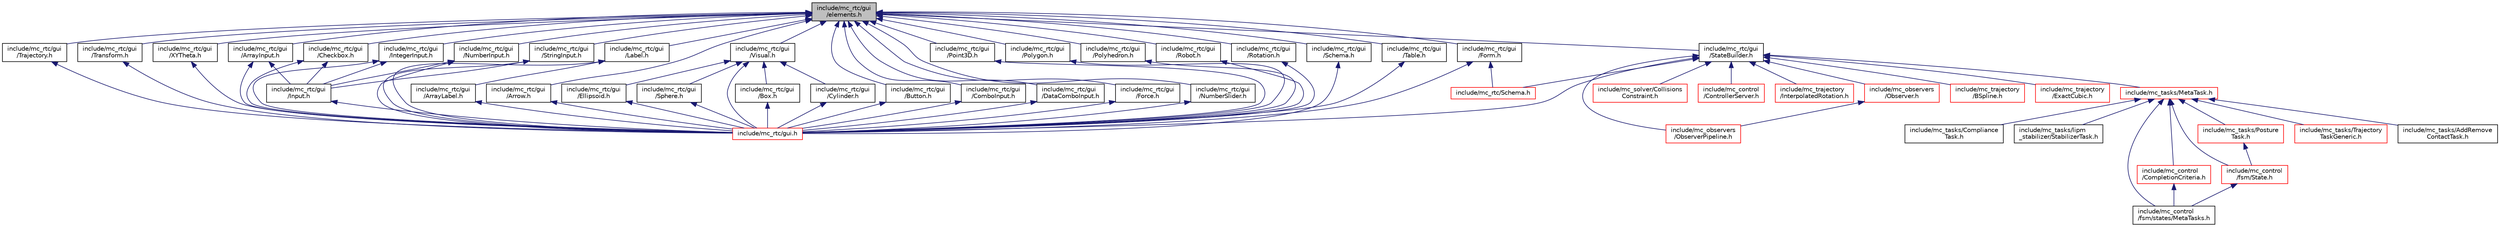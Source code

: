 digraph "include/mc_rtc/gui/elements.h"
{
 // INTERACTIVE_SVG=YES
 // LATEX_PDF_SIZE
  edge [fontname="Helvetica",fontsize="10",labelfontname="Helvetica",labelfontsize="10"];
  node [fontname="Helvetica",fontsize="10",shape=record];
  Node1 [label="include/mc_rtc/gui\l/elements.h",height=0.2,width=0.4,color="black", fillcolor="grey75", style="filled", fontcolor="black",tooltip=" "];
  Node1 -> Node2 [dir="back",color="midnightblue",fontsize="10",style="solid",fontname="Helvetica"];
  Node2 [label="include/mc_rtc/gui\l/StateBuilder.h",height=0.2,width=0.4,color="black", fillcolor="white", style="filled",URL="$StateBuilder_8h.html",tooltip=" "];
  Node2 -> Node3 [dir="back",color="midnightblue",fontsize="10",style="solid",fontname="Helvetica"];
  Node3 [label="include/mc_tasks/MetaTask.h",height=0.2,width=0.4,color="red", fillcolor="white", style="filled",URL="$MetaTask_8h.html",tooltip=" "];
  Node3 -> Node4 [dir="back",color="midnightblue",fontsize="10",style="solid",fontname="Helvetica"];
  Node4 [label="include/mc_control\l/CompletionCriteria.h",height=0.2,width=0.4,color="red", fillcolor="white", style="filled",URL="$CompletionCriteria_8h.html",tooltip=" "];
  Node4 -> Node5 [dir="back",color="midnightblue",fontsize="10",style="solid",fontname="Helvetica"];
  Node5 [label="include/mc_control\l/fsm/states/MetaTasks.h",height=0.2,width=0.4,color="black", fillcolor="white", style="filled",URL="$MetaTasks_8h.html",tooltip=" "];
  Node3 -> Node7 [dir="back",color="midnightblue",fontsize="10",style="solid",fontname="Helvetica"];
  Node7 [label="include/mc_tasks/Posture\lTask.h",height=0.2,width=0.4,color="red", fillcolor="white", style="filled",URL="$PostureTask_8h.html",tooltip=" "];
  Node7 -> Node24 [dir="back",color="midnightblue",fontsize="10",style="solid",fontname="Helvetica"];
  Node24 [label="include/mc_control\l/fsm/State.h",height=0.2,width=0.4,color="red", fillcolor="white", style="filled",URL="$State_8h.html",tooltip=" "];
  Node24 -> Node5 [dir="back",color="midnightblue",fontsize="10",style="solid",fontname="Helvetica"];
  Node3 -> Node24 [dir="back",color="midnightblue",fontsize="10",style="solid",fontname="Helvetica"];
  Node3 -> Node38 [dir="back",color="midnightblue",fontsize="10",style="solid",fontname="Helvetica"];
  Node38 [label="include/mc_tasks/Trajectory\lTaskGeneric.h",height=0.2,width=0.4,color="red", fillcolor="white", style="filled",URL="$TrajectoryTaskGeneric_8h.html",tooltip=" "];
  Node3 -> Node5 [dir="back",color="midnightblue",fontsize="10",style="solid",fontname="Helvetica"];
  Node3 -> Node65 [dir="back",color="midnightblue",fontsize="10",style="solid",fontname="Helvetica"];
  Node65 [label="include/mc_tasks/AddRemove\lContactTask.h",height=0.2,width=0.4,color="black", fillcolor="white", style="filled",URL="$AddRemoveContactTask_8h.html",tooltip=" "];
  Node3 -> Node41 [dir="back",color="midnightblue",fontsize="10",style="solid",fontname="Helvetica"];
  Node41 [label="include/mc_tasks/Compliance\lTask.h",height=0.2,width=0.4,color="black", fillcolor="white", style="filled",URL="$ComplianceTask_8h.html",tooltip=" "];
  Node3 -> Node43 [dir="back",color="midnightblue",fontsize="10",style="solid",fontname="Helvetica"];
  Node43 [label="include/mc_tasks/lipm\l_stabilizer/StabilizerTask.h",height=0.2,width=0.4,color="black", fillcolor="white", style="filled",URL="$StabilizerTask_8h.html",tooltip=" "];
  Node2 -> Node67 [dir="back",color="midnightblue",fontsize="10",style="solid",fontname="Helvetica"];
  Node67 [label="include/mc_rtc/Schema.h",height=0.2,width=0.4,color="red", fillcolor="white", style="filled",URL="$Schema_8h.html",tooltip=" "];
  Node2 -> Node116 [dir="back",color="midnightblue",fontsize="10",style="solid",fontname="Helvetica"];
  Node116 [label="include/mc_observers\l/Observer.h",height=0.2,width=0.4,color="red", fillcolor="white", style="filled",URL="$Observer_8h.html",tooltip=" "];
  Node116 -> Node117 [dir="back",color="midnightblue",fontsize="10",style="solid",fontname="Helvetica"];
  Node117 [label="include/mc_observers\l/ObserverPipeline.h",height=0.2,width=0.4,color="red", fillcolor="white", style="filled",URL="$ObserverPipeline_8h.html",tooltip=" "];
  Node2 -> Node117 [dir="back",color="midnightblue",fontsize="10",style="solid",fontname="Helvetica"];
  Node2 -> Node98 [dir="back",color="midnightblue",fontsize="10",style="solid",fontname="Helvetica"];
  Node98 [label="include/mc_rtc/gui.h",height=0.2,width=0.4,color="red", fillcolor="white", style="filled",URL="$gui_8h.html",tooltip=" "];
  Node2 -> Node77 [dir="back",color="midnightblue",fontsize="10",style="solid",fontname="Helvetica"];
  Node77 [label="include/mc_solver/Collisions\lConstraint.h",height=0.2,width=0.4,color="red", fillcolor="white", style="filled",URL="$CollisionsConstraint_8h.html",tooltip=" "];
  Node2 -> Node9 [dir="back",color="midnightblue",fontsize="10",style="solid",fontname="Helvetica"];
  Node9 [label="include/mc_control\l/ControllerServer.h",height=0.2,width=0.4,color="red", fillcolor="white", style="filled",URL="$ControllerServer_8h.html",tooltip=" "];
  Node2 -> Node120 [dir="back",color="midnightblue",fontsize="10",style="solid",fontname="Helvetica"];
  Node120 [label="include/mc_trajectory\l/InterpolatedRotation.h",height=0.2,width=0.4,color="red", fillcolor="white", style="filled",URL="$InterpolatedRotation_8h.html",tooltip=" "];
  Node2 -> Node121 [dir="back",color="midnightblue",fontsize="10",style="solid",fontname="Helvetica"];
  Node121 [label="include/mc_trajectory\l/BSpline.h",height=0.2,width=0.4,color="red", fillcolor="white", style="filled",URL="$BSpline_8h.html",tooltip=" "];
  Node2 -> Node122 [dir="back",color="midnightblue",fontsize="10",style="solid",fontname="Helvetica"];
  Node122 [label="include/mc_trajectory\l/ExactCubic.h",height=0.2,width=0.4,color="red", fillcolor="white", style="filled",URL="$ExactCubic_8h.html",tooltip=" "];
  Node1 -> Node123 [dir="back",color="midnightblue",fontsize="10",style="solid",fontname="Helvetica"];
  Node123 [label="include/mc_rtc/gui\l/Form.h",height=0.2,width=0.4,color="black", fillcolor="white", style="filled",URL="$Form_8h.html",tooltip=" "];
  Node123 -> Node67 [dir="back",color="midnightblue",fontsize="10",style="solid",fontname="Helvetica"];
  Node123 -> Node98 [dir="back",color="midnightblue",fontsize="10",style="solid",fontname="Helvetica"];
  Node1 -> Node124 [dir="back",color="midnightblue",fontsize="10",style="solid",fontname="Helvetica"];
  Node124 [label="include/mc_rtc/gui\l/ArrayInput.h",height=0.2,width=0.4,color="black", fillcolor="white", style="filled",URL="$ArrayInput_8h.html",tooltip=" "];
  Node124 -> Node98 [dir="back",color="midnightblue",fontsize="10",style="solid",fontname="Helvetica"];
  Node124 -> Node125 [dir="back",color="midnightblue",fontsize="10",style="solid",fontname="Helvetica"];
  Node125 [label="include/mc_rtc/gui\l/Input.h",height=0.2,width=0.4,color="black", fillcolor="white", style="filled",URL="$Input_8h.html",tooltip=" "];
  Node125 -> Node98 [dir="back",color="midnightblue",fontsize="10",style="solid",fontname="Helvetica"];
  Node1 -> Node126 [dir="back",color="midnightblue",fontsize="10",style="solid",fontname="Helvetica"];
  Node126 [label="include/mc_rtc/gui\l/Label.h",height=0.2,width=0.4,color="black", fillcolor="white", style="filled",URL="$Label_8h.html",tooltip=" "];
  Node126 -> Node127 [dir="back",color="midnightblue",fontsize="10",style="solid",fontname="Helvetica"];
  Node127 [label="include/mc_rtc/gui\l/ArrayLabel.h",height=0.2,width=0.4,color="black", fillcolor="white", style="filled",URL="$ArrayLabel_8h.html",tooltip=" "];
  Node127 -> Node98 [dir="back",color="midnightblue",fontsize="10",style="solid",fontname="Helvetica"];
  Node126 -> Node98 [dir="back",color="midnightblue",fontsize="10",style="solid",fontname="Helvetica"];
  Node1 -> Node128 [dir="back",color="midnightblue",fontsize="10",style="solid",fontname="Helvetica"];
  Node128 [label="include/mc_rtc/gui\l/Arrow.h",height=0.2,width=0.4,color="black", fillcolor="white", style="filled",URL="$Arrow_8h.html",tooltip=" "];
  Node128 -> Node98 [dir="back",color="midnightblue",fontsize="10",style="solid",fontname="Helvetica"];
  Node1 -> Node108 [dir="back",color="midnightblue",fontsize="10",style="solid",fontname="Helvetica"];
  Node108 [label="include/mc_rtc/gui\l/Visual.h",height=0.2,width=0.4,color="black", fillcolor="white", style="filled",URL="$Visual_8h.html",tooltip=" "];
  Node108 -> Node109 [dir="back",color="midnightblue",fontsize="10",style="solid",fontname="Helvetica"];
  Node109 [label="include/mc_rtc/gui\l/Box.h",height=0.2,width=0.4,color="black", fillcolor="white", style="filled",URL="$Box_8h.html",tooltip=" "];
  Node109 -> Node98 [dir="back",color="midnightblue",fontsize="10",style="solid",fontname="Helvetica"];
  Node108 -> Node110 [dir="back",color="midnightblue",fontsize="10",style="solid",fontname="Helvetica"];
  Node110 [label="include/mc_rtc/gui\l/Cylinder.h",height=0.2,width=0.4,color="black", fillcolor="white", style="filled",URL="$Cylinder_8h.html",tooltip=" "];
  Node110 -> Node98 [dir="back",color="midnightblue",fontsize="10",style="solid",fontname="Helvetica"];
  Node108 -> Node111 [dir="back",color="midnightblue",fontsize="10",style="solid",fontname="Helvetica"];
  Node111 [label="include/mc_rtc/gui\l/Ellipsoid.h",height=0.2,width=0.4,color="black", fillcolor="white", style="filled",URL="$Ellipsoid_8h.html",tooltip=" "];
  Node111 -> Node98 [dir="back",color="midnightblue",fontsize="10",style="solid",fontname="Helvetica"];
  Node108 -> Node112 [dir="back",color="midnightblue",fontsize="10",style="solid",fontname="Helvetica"];
  Node112 [label="include/mc_rtc/gui\l/Sphere.h",height=0.2,width=0.4,color="black", fillcolor="white", style="filled",URL="$Sphere_8h.html",tooltip=" "];
  Node112 -> Node98 [dir="back",color="midnightblue",fontsize="10",style="solid",fontname="Helvetica"];
  Node108 -> Node98 [dir="back",color="midnightblue",fontsize="10",style="solid",fontname="Helvetica"];
  Node1 -> Node129 [dir="back",color="midnightblue",fontsize="10",style="solid",fontname="Helvetica"];
  Node129 [label="include/mc_rtc/gui\l/Button.h",height=0.2,width=0.4,color="black", fillcolor="white", style="filled",URL="$Button_8h.html",tooltip=" "];
  Node129 -> Node98 [dir="back",color="midnightblue",fontsize="10",style="solid",fontname="Helvetica"];
  Node1 -> Node130 [dir="back",color="midnightblue",fontsize="10",style="solid",fontname="Helvetica"];
  Node130 [label="include/mc_rtc/gui\l/Checkbox.h",height=0.2,width=0.4,color="black", fillcolor="white", style="filled",URL="$Checkbox_8h.html",tooltip=" "];
  Node130 -> Node98 [dir="back",color="midnightblue",fontsize="10",style="solid",fontname="Helvetica"];
  Node130 -> Node125 [dir="back",color="midnightblue",fontsize="10",style="solid",fontname="Helvetica"];
  Node1 -> Node131 [dir="back",color="midnightblue",fontsize="10",style="solid",fontname="Helvetica"];
  Node131 [label="include/mc_rtc/gui\l/ComboInput.h",height=0.2,width=0.4,color="black", fillcolor="white", style="filled",URL="$ComboInput_8h.html",tooltip=" "];
  Node131 -> Node98 [dir="back",color="midnightblue",fontsize="10",style="solid",fontname="Helvetica"];
  Node1 -> Node132 [dir="back",color="midnightblue",fontsize="10",style="solid",fontname="Helvetica"];
  Node132 [label="include/mc_rtc/gui\l/DataComboInput.h",height=0.2,width=0.4,color="black", fillcolor="white", style="filled",URL="$DataComboInput_8h.html",tooltip=" "];
  Node132 -> Node98 [dir="back",color="midnightblue",fontsize="10",style="solid",fontname="Helvetica"];
  Node1 -> Node133 [dir="back",color="midnightblue",fontsize="10",style="solid",fontname="Helvetica"];
  Node133 [label="include/mc_rtc/gui\l/Force.h",height=0.2,width=0.4,color="black", fillcolor="white", style="filled",URL="$Force_8h.html",tooltip=" "];
  Node133 -> Node98 [dir="back",color="midnightblue",fontsize="10",style="solid",fontname="Helvetica"];
  Node1 -> Node134 [dir="back",color="midnightblue",fontsize="10",style="solid",fontname="Helvetica"];
  Node134 [label="include/mc_rtc/gui\l/IntegerInput.h",height=0.2,width=0.4,color="black", fillcolor="white", style="filled",URL="$IntegerInput_8h.html",tooltip=" "];
  Node134 -> Node98 [dir="back",color="midnightblue",fontsize="10",style="solid",fontname="Helvetica"];
  Node134 -> Node125 [dir="back",color="midnightblue",fontsize="10",style="solid",fontname="Helvetica"];
  Node1 -> Node135 [dir="back",color="midnightblue",fontsize="10",style="solid",fontname="Helvetica"];
  Node135 [label="include/mc_rtc/gui\l/NumberInput.h",height=0.2,width=0.4,color="black", fillcolor="white", style="filled",URL="$NumberInput_8h.html",tooltip=" "];
  Node135 -> Node98 [dir="back",color="midnightblue",fontsize="10",style="solid",fontname="Helvetica"];
  Node135 -> Node125 [dir="back",color="midnightblue",fontsize="10",style="solid",fontname="Helvetica"];
  Node1 -> Node136 [dir="back",color="midnightblue",fontsize="10",style="solid",fontname="Helvetica"];
  Node136 [label="include/mc_rtc/gui\l/NumberSlider.h",height=0.2,width=0.4,color="black", fillcolor="white", style="filled",URL="$NumberSlider_8h.html",tooltip=" "];
  Node136 -> Node98 [dir="back",color="midnightblue",fontsize="10",style="solid",fontname="Helvetica"];
  Node1 -> Node137 [dir="back",color="midnightblue",fontsize="10",style="solid",fontname="Helvetica"];
  Node137 [label="include/mc_rtc/gui\l/Point3D.h",height=0.2,width=0.4,color="black", fillcolor="white", style="filled",URL="$Point3D_8h.html",tooltip=" "];
  Node137 -> Node98 [dir="back",color="midnightblue",fontsize="10",style="solid",fontname="Helvetica"];
  Node1 -> Node138 [dir="back",color="midnightblue",fontsize="10",style="solid",fontname="Helvetica"];
  Node138 [label="include/mc_rtc/gui\l/Polygon.h",height=0.2,width=0.4,color="black", fillcolor="white", style="filled",URL="$Polygon_8h.html",tooltip=" "];
  Node138 -> Node98 [dir="back",color="midnightblue",fontsize="10",style="solid",fontname="Helvetica"];
  Node1 -> Node139 [dir="back",color="midnightblue",fontsize="10",style="solid",fontname="Helvetica"];
  Node139 [label="include/mc_rtc/gui\l/Polyhedron.h",height=0.2,width=0.4,color="black", fillcolor="white", style="filled",URL="$Polyhedron_8h.html",tooltip=" "];
  Node139 -> Node98 [dir="back",color="midnightblue",fontsize="10",style="solid",fontname="Helvetica"];
  Node1 -> Node97 [dir="back",color="midnightblue",fontsize="10",style="solid",fontname="Helvetica"];
  Node97 [label="include/mc_rtc/gui\l/Robot.h",height=0.2,width=0.4,color="black", fillcolor="white", style="filled",URL="$mc__rtc_2gui_2Robot_8h.html",tooltip=" "];
  Node97 -> Node98 [dir="back",color="midnightblue",fontsize="10",style="solid",fontname="Helvetica"];
  Node1 -> Node140 [dir="back",color="midnightblue",fontsize="10",style="solid",fontname="Helvetica"];
  Node140 [label="include/mc_rtc/gui\l/Rotation.h",height=0.2,width=0.4,color="black", fillcolor="white", style="filled",URL="$Rotation_8h.html",tooltip=" "];
  Node140 -> Node98 [dir="back",color="midnightblue",fontsize="10",style="solid",fontname="Helvetica"];
  Node1 -> Node141 [dir="back",color="midnightblue",fontsize="10",style="solid",fontname="Helvetica"];
  Node141 [label="include/mc_rtc/gui\l/Schema.h",height=0.2,width=0.4,color="black", fillcolor="white", style="filled",URL="$gui_2Schema_8h.html",tooltip=" "];
  Node141 -> Node98 [dir="back",color="midnightblue",fontsize="10",style="solid",fontname="Helvetica"];
  Node1 -> Node142 [dir="back",color="midnightblue",fontsize="10",style="solid",fontname="Helvetica"];
  Node142 [label="include/mc_rtc/gui\l/StringInput.h",height=0.2,width=0.4,color="black", fillcolor="white", style="filled",URL="$StringInput_8h.html",tooltip=" "];
  Node142 -> Node98 [dir="back",color="midnightblue",fontsize="10",style="solid",fontname="Helvetica"];
  Node142 -> Node125 [dir="back",color="midnightblue",fontsize="10",style="solid",fontname="Helvetica"];
  Node1 -> Node143 [dir="back",color="midnightblue",fontsize="10",style="solid",fontname="Helvetica"];
  Node143 [label="include/mc_rtc/gui\l/Table.h",height=0.2,width=0.4,color="black", fillcolor="white", style="filled",URL="$Table_8h.html",tooltip=" "];
  Node143 -> Node98 [dir="back",color="midnightblue",fontsize="10",style="solid",fontname="Helvetica"];
  Node1 -> Node144 [dir="back",color="midnightblue",fontsize="10",style="solid",fontname="Helvetica"];
  Node144 [label="include/mc_rtc/gui\l/Trajectory.h",height=0.2,width=0.4,color="black", fillcolor="white", style="filled",URL="$Trajectory_8h.html",tooltip=" "];
  Node144 -> Node98 [dir="back",color="midnightblue",fontsize="10",style="solid",fontname="Helvetica"];
  Node1 -> Node145 [dir="back",color="midnightblue",fontsize="10",style="solid",fontname="Helvetica"];
  Node145 [label="include/mc_rtc/gui\l/Transform.h",height=0.2,width=0.4,color="black", fillcolor="white", style="filled",URL="$Transform_8h.html",tooltip=" "];
  Node145 -> Node98 [dir="back",color="midnightblue",fontsize="10",style="solid",fontname="Helvetica"];
  Node1 -> Node146 [dir="back",color="midnightblue",fontsize="10",style="solid",fontname="Helvetica"];
  Node146 [label="include/mc_rtc/gui\l/XYTheta.h",height=0.2,width=0.4,color="black", fillcolor="white", style="filled",URL="$XYTheta_8h.html",tooltip=" "];
  Node146 -> Node98 [dir="back",color="midnightblue",fontsize="10",style="solid",fontname="Helvetica"];
}
